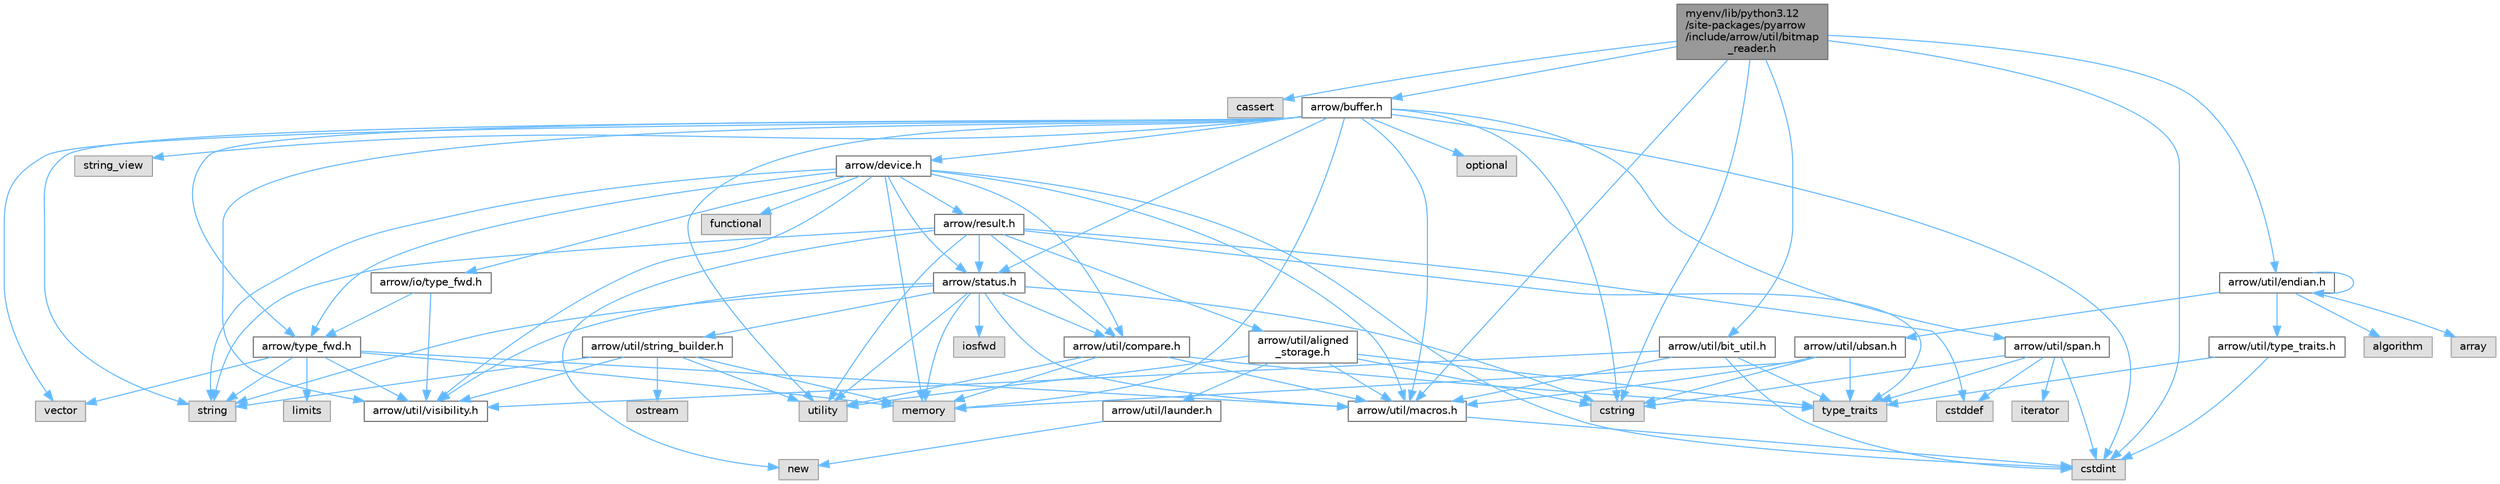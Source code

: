 digraph "myenv/lib/python3.12/site-packages/pyarrow/include/arrow/util/bitmap_reader.h"
{
 // LATEX_PDF_SIZE
  bgcolor="transparent";
  edge [fontname=Helvetica,fontsize=10,labelfontname=Helvetica,labelfontsize=10];
  node [fontname=Helvetica,fontsize=10,shape=box,height=0.2,width=0.4];
  Node1 [id="Node000001",label="myenv/lib/python3.12\l/site-packages/pyarrow\l/include/arrow/util/bitmap\l_reader.h",height=0.2,width=0.4,color="gray40", fillcolor="grey60", style="filled", fontcolor="black",tooltip=" "];
  Node1 -> Node2 [id="edge1_Node000001_Node000002",color="steelblue1",style="solid",tooltip=" "];
  Node2 [id="Node000002",label="cassert",height=0.2,width=0.4,color="grey60", fillcolor="#E0E0E0", style="filled",tooltip=" "];
  Node1 -> Node3 [id="edge2_Node000001_Node000003",color="steelblue1",style="solid",tooltip=" "];
  Node3 [id="Node000003",label="cstdint",height=0.2,width=0.4,color="grey60", fillcolor="#E0E0E0", style="filled",tooltip=" "];
  Node1 -> Node4 [id="edge3_Node000001_Node000004",color="steelblue1",style="solid",tooltip=" "];
  Node4 [id="Node000004",label="cstring",height=0.2,width=0.4,color="grey60", fillcolor="#E0E0E0", style="filled",tooltip=" "];
  Node1 -> Node5 [id="edge4_Node000001_Node000005",color="steelblue1",style="solid",tooltip=" "];
  Node5 [id="Node000005",label="arrow/buffer.h",height=0.2,width=0.4,color="grey40", fillcolor="white", style="filled",URL="$buffer_8h.html",tooltip=" "];
  Node5 -> Node3 [id="edge5_Node000005_Node000003",color="steelblue1",style="solid",tooltip=" "];
  Node5 -> Node4 [id="edge6_Node000005_Node000004",color="steelblue1",style="solid",tooltip=" "];
  Node5 -> Node6 [id="edge7_Node000005_Node000006",color="steelblue1",style="solid",tooltip=" "];
  Node6 [id="Node000006",label="memory",height=0.2,width=0.4,color="grey60", fillcolor="#E0E0E0", style="filled",tooltip=" "];
  Node5 -> Node7 [id="edge8_Node000005_Node000007",color="steelblue1",style="solid",tooltip=" "];
  Node7 [id="Node000007",label="optional",height=0.2,width=0.4,color="grey60", fillcolor="#E0E0E0", style="filled",tooltip=" "];
  Node5 -> Node8 [id="edge9_Node000005_Node000008",color="steelblue1",style="solid",tooltip=" "];
  Node8 [id="Node000008",label="string",height=0.2,width=0.4,color="grey60", fillcolor="#E0E0E0", style="filled",tooltip=" "];
  Node5 -> Node9 [id="edge10_Node000005_Node000009",color="steelblue1",style="solid",tooltip=" "];
  Node9 [id="Node000009",label="string_view",height=0.2,width=0.4,color="grey60", fillcolor="#E0E0E0", style="filled",tooltip=" "];
  Node5 -> Node10 [id="edge11_Node000005_Node000010",color="steelblue1",style="solid",tooltip=" "];
  Node10 [id="Node000010",label="utility",height=0.2,width=0.4,color="grey60", fillcolor="#E0E0E0", style="filled",tooltip=" "];
  Node5 -> Node11 [id="edge12_Node000005_Node000011",color="steelblue1",style="solid",tooltip=" "];
  Node11 [id="Node000011",label="vector",height=0.2,width=0.4,color="grey60", fillcolor="#E0E0E0", style="filled",tooltip=" "];
  Node5 -> Node12 [id="edge13_Node000005_Node000012",color="steelblue1",style="solid",tooltip=" "];
  Node12 [id="Node000012",label="arrow/device.h",height=0.2,width=0.4,color="grey40", fillcolor="white", style="filled",URL="$device_8h.html",tooltip=" "];
  Node12 -> Node3 [id="edge14_Node000012_Node000003",color="steelblue1",style="solid",tooltip=" "];
  Node12 -> Node13 [id="edge15_Node000012_Node000013",color="steelblue1",style="solid",tooltip=" "];
  Node13 [id="Node000013",label="functional",height=0.2,width=0.4,color="grey60", fillcolor="#E0E0E0", style="filled",tooltip=" "];
  Node12 -> Node6 [id="edge16_Node000012_Node000006",color="steelblue1",style="solid",tooltip=" "];
  Node12 -> Node8 [id="edge17_Node000012_Node000008",color="steelblue1",style="solid",tooltip=" "];
  Node12 -> Node14 [id="edge18_Node000012_Node000014",color="steelblue1",style="solid",tooltip=" "];
  Node14 [id="Node000014",label="arrow/io/type_fwd.h",height=0.2,width=0.4,color="grey40", fillcolor="white", style="filled",URL="$arrow_2io_2type__fwd_8h.html",tooltip=" "];
  Node14 -> Node15 [id="edge19_Node000014_Node000015",color="steelblue1",style="solid",tooltip=" "];
  Node15 [id="Node000015",label="arrow/type_fwd.h",height=0.2,width=0.4,color="grey40", fillcolor="white", style="filled",URL="$arrow_2type__fwd_8h.html",tooltip=" "];
  Node15 -> Node16 [id="edge20_Node000015_Node000016",color="steelblue1",style="solid",tooltip=" "];
  Node16 [id="Node000016",label="limits",height=0.2,width=0.4,color="grey60", fillcolor="#E0E0E0", style="filled",tooltip=" "];
  Node15 -> Node6 [id="edge21_Node000015_Node000006",color="steelblue1",style="solid",tooltip=" "];
  Node15 -> Node8 [id="edge22_Node000015_Node000008",color="steelblue1",style="solid",tooltip=" "];
  Node15 -> Node11 [id="edge23_Node000015_Node000011",color="steelblue1",style="solid",tooltip=" "];
  Node15 -> Node17 [id="edge24_Node000015_Node000017",color="steelblue1",style="solid",tooltip=" "];
  Node17 [id="Node000017",label="arrow/util/macros.h",height=0.2,width=0.4,color="grey40", fillcolor="white", style="filled",URL="$macros_8h.html",tooltip=" "];
  Node17 -> Node3 [id="edge25_Node000017_Node000003",color="steelblue1",style="solid",tooltip=" "];
  Node15 -> Node18 [id="edge26_Node000015_Node000018",color="steelblue1",style="solid",tooltip=" "];
  Node18 [id="Node000018",label="arrow/util/visibility.h",height=0.2,width=0.4,color="grey40", fillcolor="white", style="filled",URL="$include_2arrow_2util_2visibility_8h.html",tooltip=" "];
  Node14 -> Node18 [id="edge27_Node000014_Node000018",color="steelblue1",style="solid",tooltip=" "];
  Node12 -> Node19 [id="edge28_Node000012_Node000019",color="steelblue1",style="solid",tooltip=" "];
  Node19 [id="Node000019",label="arrow/result.h",height=0.2,width=0.4,color="grey40", fillcolor="white", style="filled",URL="$result_8h.html",tooltip=" "];
  Node19 -> Node20 [id="edge29_Node000019_Node000020",color="steelblue1",style="solid",tooltip=" "];
  Node20 [id="Node000020",label="cstddef",height=0.2,width=0.4,color="grey60", fillcolor="#E0E0E0", style="filled",tooltip=" "];
  Node19 -> Node21 [id="edge30_Node000019_Node000021",color="steelblue1",style="solid",tooltip=" "];
  Node21 [id="Node000021",label="new",height=0.2,width=0.4,color="grey60", fillcolor="#E0E0E0", style="filled",tooltip=" "];
  Node19 -> Node8 [id="edge31_Node000019_Node000008",color="steelblue1",style="solid",tooltip=" "];
  Node19 -> Node22 [id="edge32_Node000019_Node000022",color="steelblue1",style="solid",tooltip=" "];
  Node22 [id="Node000022",label="type_traits",height=0.2,width=0.4,color="grey60", fillcolor="#E0E0E0", style="filled",tooltip=" "];
  Node19 -> Node10 [id="edge33_Node000019_Node000010",color="steelblue1",style="solid",tooltip=" "];
  Node19 -> Node23 [id="edge34_Node000019_Node000023",color="steelblue1",style="solid",tooltip=" "];
  Node23 [id="Node000023",label="arrow/status.h",height=0.2,width=0.4,color="grey40", fillcolor="white", style="filled",URL="$status_8h.html",tooltip=" "];
  Node23 -> Node4 [id="edge35_Node000023_Node000004",color="steelblue1",style="solid",tooltip=" "];
  Node23 -> Node24 [id="edge36_Node000023_Node000024",color="steelblue1",style="solid",tooltip=" "];
  Node24 [id="Node000024",label="iosfwd",height=0.2,width=0.4,color="grey60", fillcolor="#E0E0E0", style="filled",tooltip=" "];
  Node23 -> Node6 [id="edge37_Node000023_Node000006",color="steelblue1",style="solid",tooltip=" "];
  Node23 -> Node8 [id="edge38_Node000023_Node000008",color="steelblue1",style="solid",tooltip=" "];
  Node23 -> Node10 [id="edge39_Node000023_Node000010",color="steelblue1",style="solid",tooltip=" "];
  Node23 -> Node25 [id="edge40_Node000023_Node000025",color="steelblue1",style="solid",tooltip=" "];
  Node25 [id="Node000025",label="arrow/util/compare.h",height=0.2,width=0.4,color="grey40", fillcolor="white", style="filled",URL="$util_2compare_8h.html",tooltip=" "];
  Node25 -> Node6 [id="edge41_Node000025_Node000006",color="steelblue1",style="solid",tooltip=" "];
  Node25 -> Node22 [id="edge42_Node000025_Node000022",color="steelblue1",style="solid",tooltip=" "];
  Node25 -> Node10 [id="edge43_Node000025_Node000010",color="steelblue1",style="solid",tooltip=" "];
  Node25 -> Node17 [id="edge44_Node000025_Node000017",color="steelblue1",style="solid",tooltip=" "];
  Node23 -> Node17 [id="edge45_Node000023_Node000017",color="steelblue1",style="solid",tooltip=" "];
  Node23 -> Node26 [id="edge46_Node000023_Node000026",color="steelblue1",style="solid",tooltip=" "];
  Node26 [id="Node000026",label="arrow/util/string_builder.h",height=0.2,width=0.4,color="grey40", fillcolor="white", style="filled",URL="$string__builder_8h.html",tooltip=" "];
  Node26 -> Node6 [id="edge47_Node000026_Node000006",color="steelblue1",style="solid",tooltip=" "];
  Node26 -> Node27 [id="edge48_Node000026_Node000027",color="steelblue1",style="solid",tooltip=" "];
  Node27 [id="Node000027",label="ostream",height=0.2,width=0.4,color="grey60", fillcolor="#E0E0E0", style="filled",tooltip=" "];
  Node26 -> Node8 [id="edge49_Node000026_Node000008",color="steelblue1",style="solid",tooltip=" "];
  Node26 -> Node10 [id="edge50_Node000026_Node000010",color="steelblue1",style="solid",tooltip=" "];
  Node26 -> Node18 [id="edge51_Node000026_Node000018",color="steelblue1",style="solid",tooltip=" "];
  Node23 -> Node18 [id="edge52_Node000023_Node000018",color="steelblue1",style="solid",tooltip=" "];
  Node19 -> Node28 [id="edge53_Node000019_Node000028",color="steelblue1",style="solid",tooltip=" "];
  Node28 [id="Node000028",label="arrow/util/aligned\l_storage.h",height=0.2,width=0.4,color="grey40", fillcolor="white", style="filled",URL="$aligned__storage_8h.html",tooltip=" "];
  Node28 -> Node4 [id="edge54_Node000028_Node000004",color="steelblue1",style="solid",tooltip=" "];
  Node28 -> Node22 [id="edge55_Node000028_Node000022",color="steelblue1",style="solid",tooltip=" "];
  Node28 -> Node10 [id="edge56_Node000028_Node000010",color="steelblue1",style="solid",tooltip=" "];
  Node28 -> Node29 [id="edge57_Node000028_Node000029",color="steelblue1",style="solid",tooltip=" "];
  Node29 [id="Node000029",label="arrow/util/launder.h",height=0.2,width=0.4,color="grey40", fillcolor="white", style="filled",URL="$launder_8h.html",tooltip=" "];
  Node29 -> Node21 [id="edge58_Node000029_Node000021",color="steelblue1",style="solid",tooltip=" "];
  Node28 -> Node17 [id="edge59_Node000028_Node000017",color="steelblue1",style="solid",tooltip=" "];
  Node19 -> Node25 [id="edge60_Node000019_Node000025",color="steelblue1",style="solid",tooltip=" "];
  Node12 -> Node23 [id="edge61_Node000012_Node000023",color="steelblue1",style="solid",tooltip=" "];
  Node12 -> Node15 [id="edge62_Node000012_Node000015",color="steelblue1",style="solid",tooltip=" "];
  Node12 -> Node25 [id="edge63_Node000012_Node000025",color="steelblue1",style="solid",tooltip=" "];
  Node12 -> Node17 [id="edge64_Node000012_Node000017",color="steelblue1",style="solid",tooltip=" "];
  Node12 -> Node18 [id="edge65_Node000012_Node000018",color="steelblue1",style="solid",tooltip=" "];
  Node5 -> Node23 [id="edge66_Node000005_Node000023",color="steelblue1",style="solid",tooltip=" "];
  Node5 -> Node15 [id="edge67_Node000005_Node000015",color="steelblue1",style="solid",tooltip=" "];
  Node5 -> Node17 [id="edge68_Node000005_Node000017",color="steelblue1",style="solid",tooltip=" "];
  Node5 -> Node30 [id="edge69_Node000005_Node000030",color="steelblue1",style="solid",tooltip=" "];
  Node30 [id="Node000030",label="arrow/util/span.h",height=0.2,width=0.4,color="grey40", fillcolor="white", style="filled",URL="$span_8h.html",tooltip=" "];
  Node30 -> Node20 [id="edge70_Node000030_Node000020",color="steelblue1",style="solid",tooltip=" "];
  Node30 -> Node3 [id="edge71_Node000030_Node000003",color="steelblue1",style="solid",tooltip=" "];
  Node30 -> Node4 [id="edge72_Node000030_Node000004",color="steelblue1",style="solid",tooltip=" "];
  Node30 -> Node31 [id="edge73_Node000030_Node000031",color="steelblue1",style="solid",tooltip=" "];
  Node31 [id="Node000031",label="iterator",height=0.2,width=0.4,color="grey60", fillcolor="#E0E0E0", style="filled",tooltip=" "];
  Node30 -> Node22 [id="edge74_Node000030_Node000022",color="steelblue1",style="solid",tooltip=" "];
  Node5 -> Node18 [id="edge75_Node000005_Node000018",color="steelblue1",style="solid",tooltip=" "];
  Node1 -> Node32 [id="edge76_Node000001_Node000032",color="steelblue1",style="solid",tooltip=" "];
  Node32 [id="Node000032",label="arrow/util/bit_util.h",height=0.2,width=0.4,color="grey40", fillcolor="white", style="filled",URL="$bit__util_8h.html",tooltip=" "];
  Node32 -> Node3 [id="edge77_Node000032_Node000003",color="steelblue1",style="solid",tooltip=" "];
  Node32 -> Node22 [id="edge78_Node000032_Node000022",color="steelblue1",style="solid",tooltip=" "];
  Node32 -> Node17 [id="edge79_Node000032_Node000017",color="steelblue1",style="solid",tooltip=" "];
  Node32 -> Node18 [id="edge80_Node000032_Node000018",color="steelblue1",style="solid",tooltip=" "];
  Node1 -> Node33 [id="edge81_Node000001_Node000033",color="steelblue1",style="solid",tooltip=" "];
  Node33 [id="Node000033",label="arrow/util/endian.h",height=0.2,width=0.4,color="grey40", fillcolor="white", style="filled",URL="$endian_8h.html",tooltip=" "];
  Node33 -> Node33 [id="edge82_Node000033_Node000033",color="steelblue1",style="solid",tooltip=" "];
  Node33 -> Node34 [id="edge83_Node000033_Node000034",color="steelblue1",style="solid",tooltip=" "];
  Node34 [id="Node000034",label="algorithm",height=0.2,width=0.4,color="grey60", fillcolor="#E0E0E0", style="filled",tooltip=" "];
  Node33 -> Node35 [id="edge84_Node000033_Node000035",color="steelblue1",style="solid",tooltip=" "];
  Node35 [id="Node000035",label="array",height=0.2,width=0.4,color="grey60", fillcolor="#E0E0E0", style="filled",tooltip=" "];
  Node33 -> Node36 [id="edge85_Node000033_Node000036",color="steelblue1",style="solid",tooltip=" "];
  Node36 [id="Node000036",label="arrow/util/type_traits.h",height=0.2,width=0.4,color="grey40", fillcolor="white", style="filled",URL="$include_2arrow_2util_2type__traits_8h.html",tooltip=" "];
  Node36 -> Node3 [id="edge86_Node000036_Node000003",color="steelblue1",style="solid",tooltip=" "];
  Node36 -> Node22 [id="edge87_Node000036_Node000022",color="steelblue1",style="solid",tooltip=" "];
  Node33 -> Node37 [id="edge88_Node000033_Node000037",color="steelblue1",style="solid",tooltip=" "];
  Node37 [id="Node000037",label="arrow/util/ubsan.h",height=0.2,width=0.4,color="grey40", fillcolor="white", style="filled",URL="$ubsan_8h.html",tooltip=" "];
  Node37 -> Node4 [id="edge89_Node000037_Node000004",color="steelblue1",style="solid",tooltip=" "];
  Node37 -> Node6 [id="edge90_Node000037_Node000006",color="steelblue1",style="solid",tooltip=" "];
  Node37 -> Node22 [id="edge91_Node000037_Node000022",color="steelblue1",style="solid",tooltip=" "];
  Node37 -> Node17 [id="edge92_Node000037_Node000017",color="steelblue1",style="solid",tooltip=" "];
  Node1 -> Node17 [id="edge93_Node000001_Node000017",color="steelblue1",style="solid",tooltip=" "];
}
